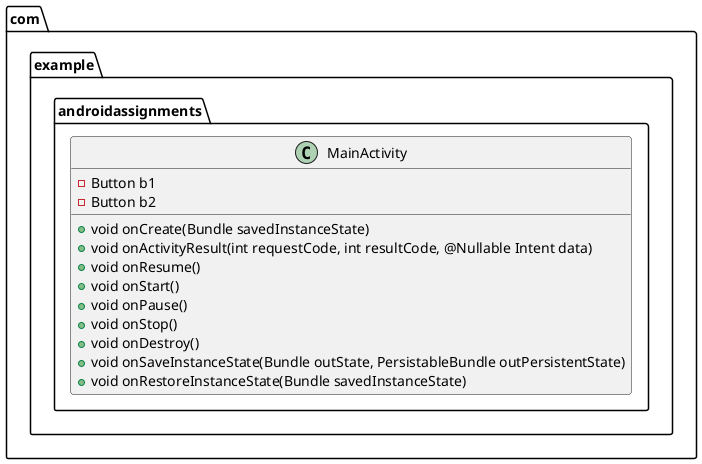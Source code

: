 @startuml
package com.example.androidassignments {
    class MainActivity {
        - Button b1
        - Button b2
        + void onCreate(Bundle savedInstanceState)
        + void onActivityResult(int requestCode, int resultCode, @Nullable Intent data)
        + void onResume()
        + void onStart()
        + void onPause()
        + void onStop()
        + void onDestroy()
        + void onSaveInstanceState(Bundle outState, PersistableBundle outPersistentState)
        + void onRestoreInstanceState(Bundle savedInstanceState)
    }
}
@enduml
